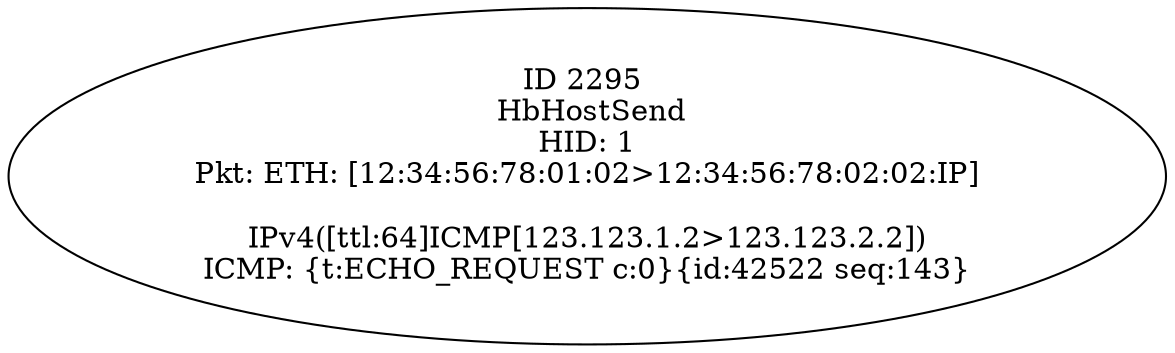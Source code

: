 strict digraph G {
2295 [shape=oval, event=<hb_events.HbHostSend object at 0x10f1a1ad0>, label="ID 2295 
 HbHostSend
HID: 1
Pkt: ETH: [12:34:56:78:01:02>12:34:56:78:02:02:IP]

IPv4([ttl:64]ICMP[123.123.1.2>123.123.2.2])
ICMP: {t:ECHO_REQUEST c:0}{id:42522 seq:143}"];
}
